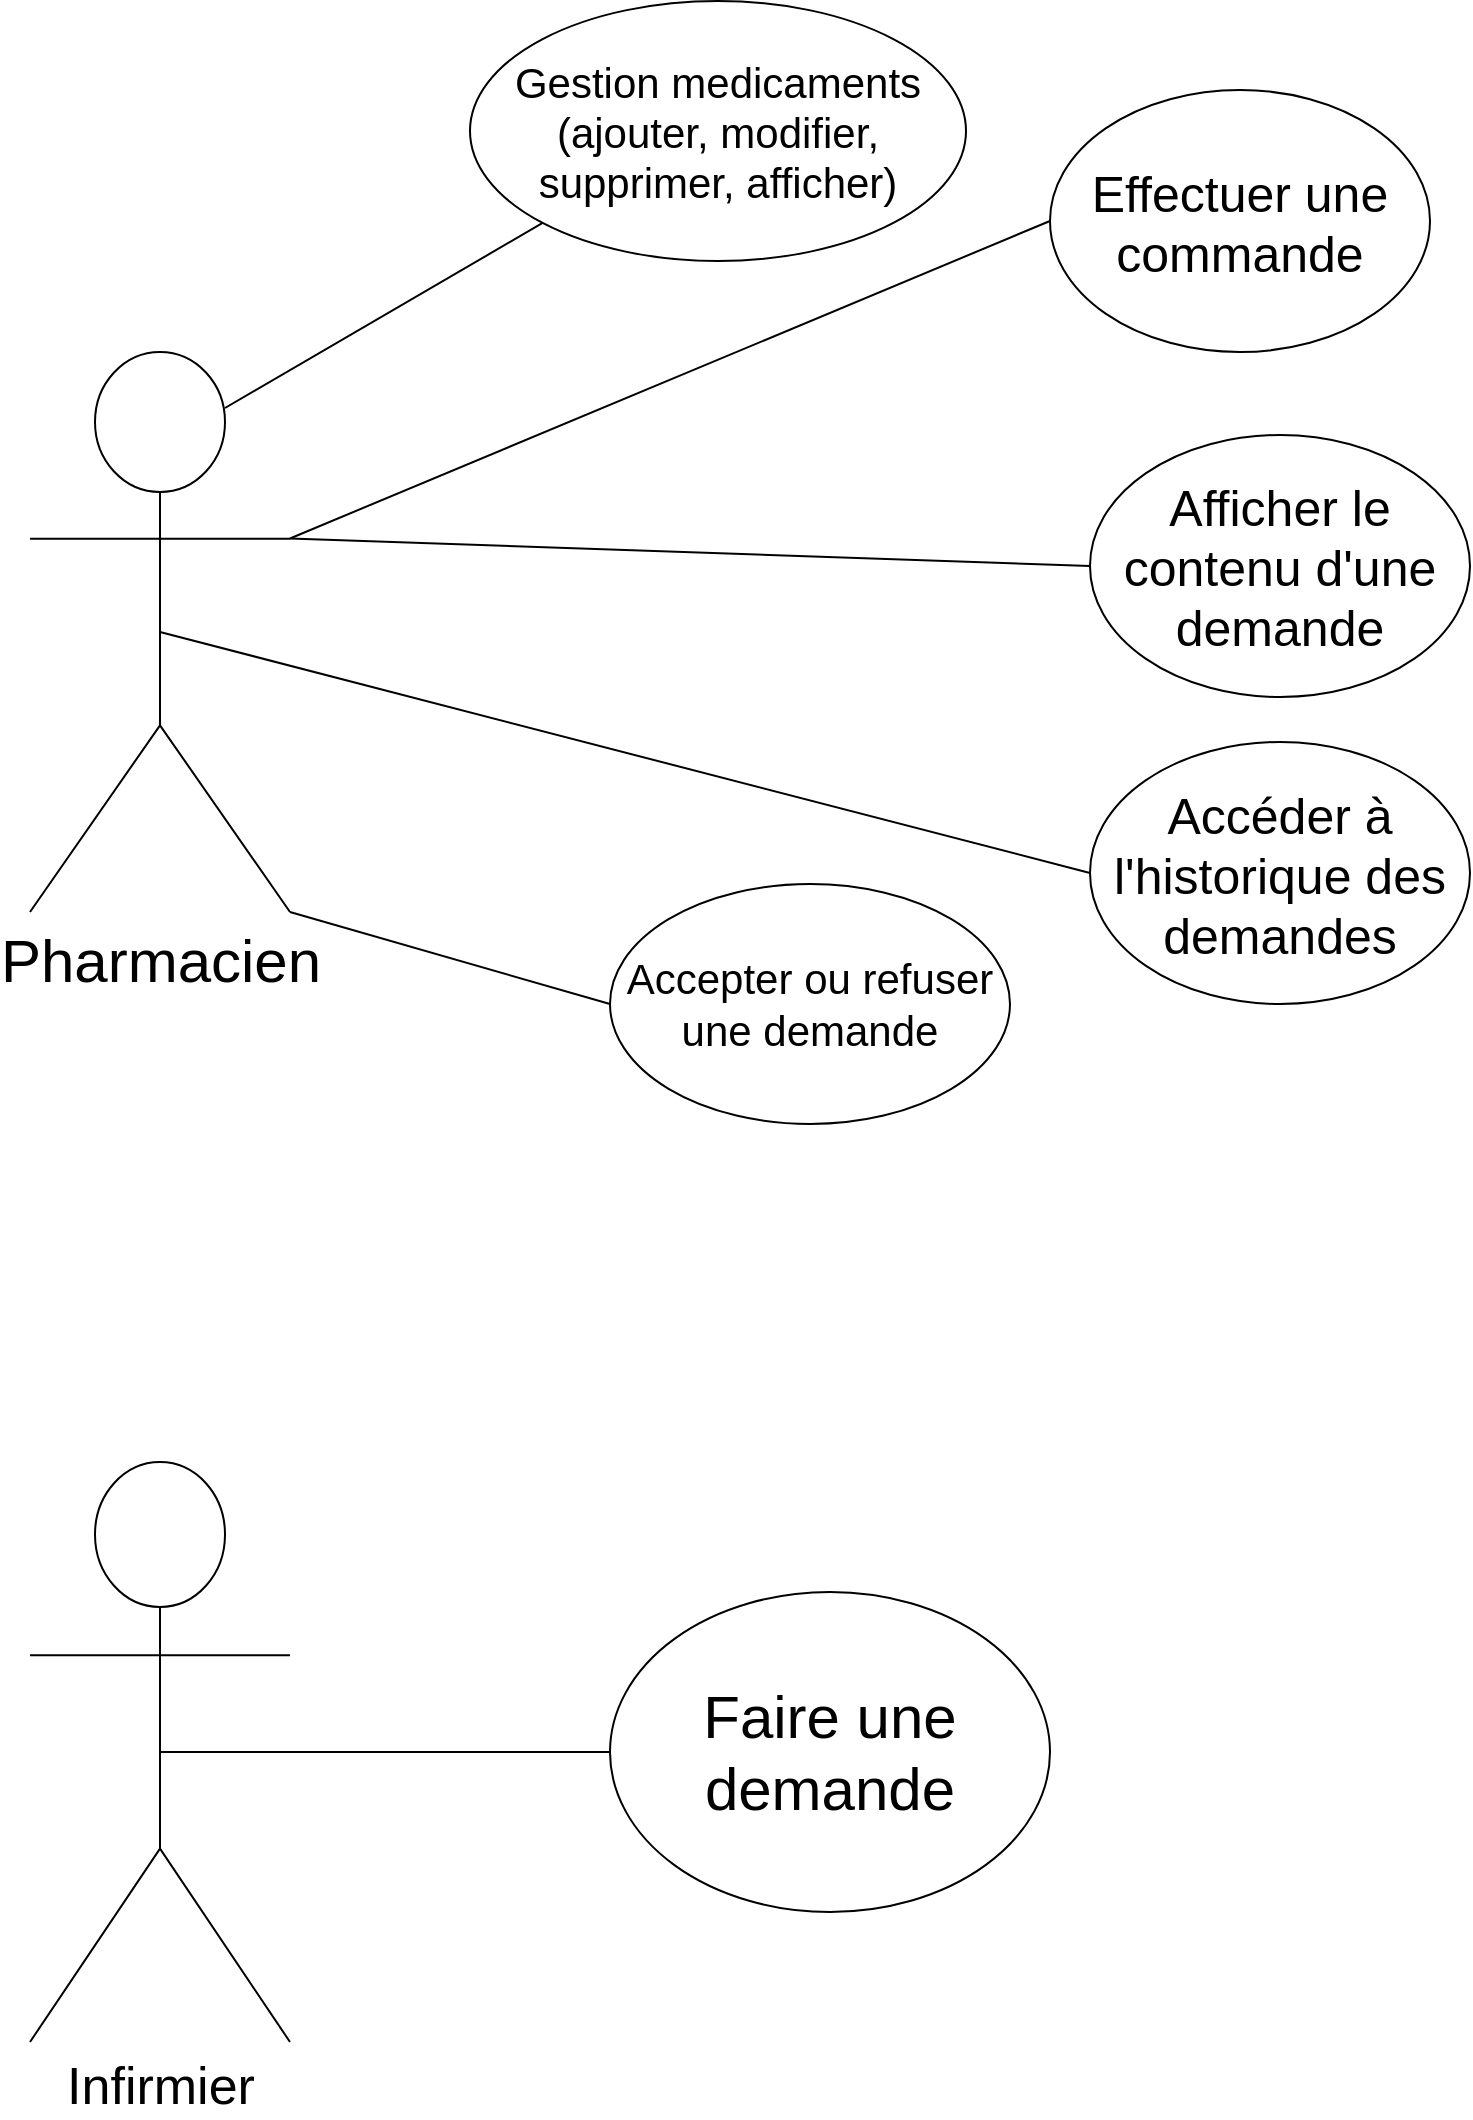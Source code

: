 <mxfile version="10.6.3" type="github"><diagram id="09fo1B8zLoVYAfK3qRgl" name="Page-1"><mxGraphModel dx="1636" dy="2189" grid="1" gridSize="10" guides="1" tooltips="1" connect="1" arrows="1" fold="1" page="1" pageScale="1" pageWidth="827" pageHeight="1169" background="none" math="0" shadow="0"><root><mxCell id="0"/><mxCell id="1" parent="0"/><mxCell id="UkWrfk3uEhQZVbuT8XAm-1" value="Pharmacien" style="shape=umlActor;verticalLabelPosition=bottom;labelBackgroundColor=#ffffff;verticalAlign=top;html=1;outlineConnect=0;fontSize=30;" vertex="1" parent="1"><mxGeometry x="50" y="175" width="130" height="280" as="geometry"/></mxCell><mxCell id="UkWrfk3uEhQZVbuT8XAm-2" value="Infirmier" style="shape=umlActor;verticalLabelPosition=bottom;labelBackgroundColor=#ffffff;verticalAlign=top;html=1;outlineConnect=0;fontSize=26;" vertex="1" parent="1"><mxGeometry x="50" y="730" width="130" height="290" as="geometry"/></mxCell><mxCell id="UkWrfk3uEhQZVbuT8XAm-9" value="Gestion medicaments (ajouter, modifier, supprimer, afficher)" style="ellipse;whiteSpace=wrap;html=1;fontSize=21;" vertex="1" parent="1"><mxGeometry x="270" y="-0.5" width="248" height="130" as="geometry"/></mxCell><mxCell id="UkWrfk3uEhQZVbuT8XAm-10" value="Accepter ou refuser une demande" style="ellipse;whiteSpace=wrap;html=1;fontSize=21;" vertex="1" parent="1"><mxGeometry x="340" y="441" width="200" height="120" as="geometry"/></mxCell><mxCell id="UkWrfk3uEhQZVbuT8XAm-11" value="Effectuer une commande" style="ellipse;whiteSpace=wrap;html=1;fontSize=25;" vertex="1" parent="1"><mxGeometry x="560" y="44" width="190" height="131" as="geometry"/></mxCell><mxCell id="UkWrfk3uEhQZVbuT8XAm-12" value="Faire une demande" style="ellipse;whiteSpace=wrap;html=1;fontSize=30;" vertex="1" parent="1"><mxGeometry x="340" y="795" width="220" height="160" as="geometry"/></mxCell><mxCell id="UkWrfk3uEhQZVbuT8XAm-17" value="" style="endArrow=none;html=1;fontSize=30;entryX=0;entryY=0.5;entryDx=0;entryDy=0;exitX=0.5;exitY=0.5;exitDx=0;exitDy=0;exitPerimeter=0;" edge="1" parent="1" source="UkWrfk3uEhQZVbuT8XAm-2" target="UkWrfk3uEhQZVbuT8XAm-12"><mxGeometry width="50" height="50" relative="1" as="geometry"><mxPoint x="30" y="1130" as="sourcePoint"/><mxPoint x="80" y="1080" as="targetPoint"/></mxGeometry></mxCell><mxCell id="UkWrfk3uEhQZVbuT8XAm-18" value="" style="endArrow=none;html=1;fontSize=30;entryX=1;entryY=1;entryDx=0;entryDy=0;entryPerimeter=0;exitX=0;exitY=0.5;exitDx=0;exitDy=0;" edge="1" parent="1" source="UkWrfk3uEhQZVbuT8XAm-10" target="UkWrfk3uEhQZVbuT8XAm-1"><mxGeometry width="50" height="50" relative="1" as="geometry"><mxPoint x="710" y="550" as="sourcePoint"/><mxPoint x="610" y="540" as="targetPoint"/></mxGeometry></mxCell><mxCell id="UkWrfk3uEhQZVbuT8XAm-19" value="" style="endArrow=none;html=1;fontSize=30;entryX=0;entryY=0.5;entryDx=0;entryDy=0;exitX=1;exitY=0.333;exitDx=0;exitDy=0;exitPerimeter=0;" edge="1" parent="1" source="UkWrfk3uEhQZVbuT8XAm-1" target="UkWrfk3uEhQZVbuT8XAm-11"><mxGeometry width="50" height="50" relative="1" as="geometry"><mxPoint x="528" y="545" as="sourcePoint"/><mxPoint x="570" y="500" as="targetPoint"/></mxGeometry></mxCell><mxCell id="UkWrfk3uEhQZVbuT8XAm-20" value="" style="endArrow=none;html=1;fontSize=30;entryX=0;entryY=1;entryDx=0;entryDy=0;exitX=0.75;exitY=0.1;exitDx=0;exitDy=0;exitPerimeter=0;" edge="1" parent="1" source="UkWrfk3uEhQZVbuT8XAm-1" target="UkWrfk3uEhQZVbuT8XAm-9"><mxGeometry width="50" height="50" relative="1" as="geometry"><mxPoint x="180" y="130.167" as="sourcePoint"/><mxPoint x="230" y="80.167" as="targetPoint"/></mxGeometry></mxCell><mxCell id="UkWrfk3uEhQZVbuT8XAm-22" value="Afficher le contenu d'une demande" style="ellipse;whiteSpace=wrap;html=1;fontSize=25;" vertex="1" parent="1"><mxGeometry x="580" y="216.5" width="190" height="131" as="geometry"/></mxCell><mxCell id="UkWrfk3uEhQZVbuT8XAm-24" value="" style="endArrow=none;html=1;fontSize=30;entryX=0;entryY=0.5;entryDx=0;entryDy=0;exitX=1;exitY=0.333;exitDx=0;exitDy=0;exitPerimeter=0;" edge="1" parent="1" source="UkWrfk3uEhQZVbuT8XAm-1" target="UkWrfk3uEhQZVbuT8XAm-22"><mxGeometry width="50" height="50" relative="1" as="geometry"><mxPoint x="190.333" y="278" as="sourcePoint"/><mxPoint x="630.333" y="94.667" as="targetPoint"/></mxGeometry></mxCell><mxCell id="UkWrfk3uEhQZVbuT8XAm-25" value="Accéder à l'historique des demandes" style="ellipse;whiteSpace=wrap;html=1;fontSize=25;" vertex="1" parent="1"><mxGeometry x="580" y="370" width="190" height="131" as="geometry"/></mxCell><mxCell id="UkWrfk3uEhQZVbuT8XAm-26" value="" style="endArrow=none;html=1;fontSize=30;entryX=0;entryY=0.5;entryDx=0;entryDy=0;exitX=0.5;exitY=0.5;exitDx=0;exitDy=0;exitPerimeter=0;" edge="1" parent="1" source="UkWrfk3uEhQZVbuT8XAm-1" target="UkWrfk3uEhQZVbuT8XAm-25"><mxGeometry width="50" height="50" relative="1" as="geometry"><mxPoint x="157" y="213" as="sourcePoint"/><mxPoint x="212" y="141.333" as="targetPoint"/></mxGeometry></mxCell></root></mxGraphModel></diagram></mxfile>